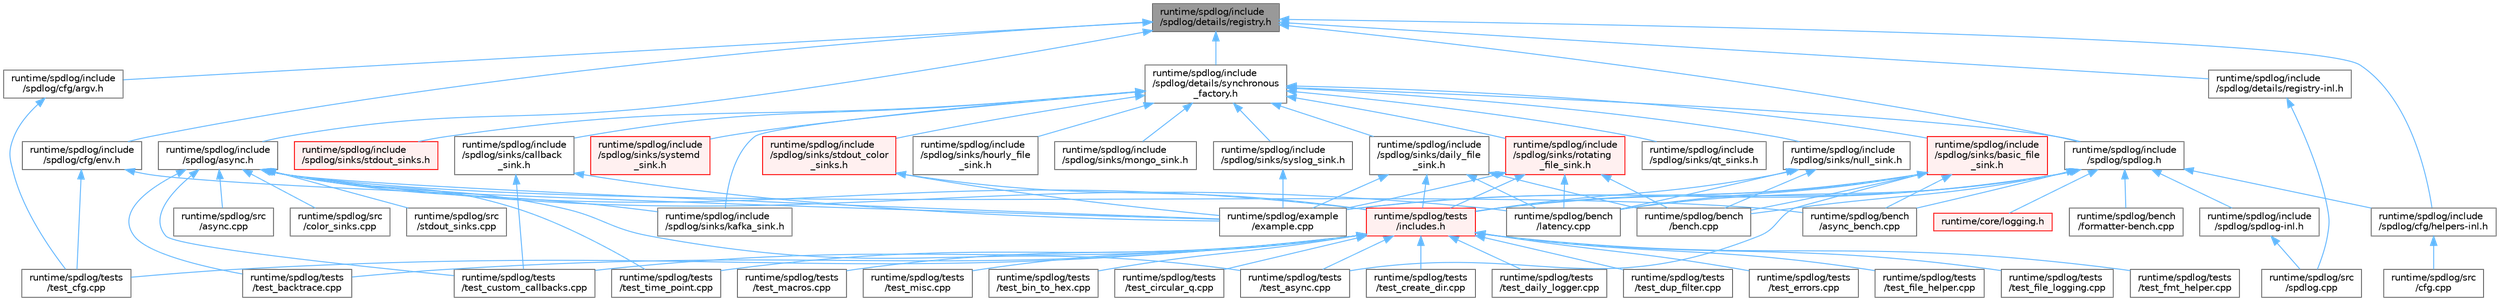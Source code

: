 digraph "runtime/spdlog/include/spdlog/details/registry.h"
{
 // LATEX_PDF_SIZE
  bgcolor="transparent";
  edge [fontname=Helvetica,fontsize=10,labelfontname=Helvetica,labelfontsize=10];
  node [fontname=Helvetica,fontsize=10,shape=box,height=0.2,width=0.4];
  Node1 [id="Node000001",label="runtime/spdlog/include\l/spdlog/details/registry.h",height=0.2,width=0.4,color="gray40", fillcolor="grey60", style="filled", fontcolor="black",tooltip=" "];
  Node1 -> Node2 [id="edge87_Node000001_Node000002",dir="back",color="steelblue1",style="solid",tooltip=" "];
  Node2 [id="Node000002",label="runtime/spdlog/include\l/spdlog/async.h",height=0.2,width=0.4,color="grey40", fillcolor="white", style="filled",URL="$async_8h.html",tooltip=" "];
  Node2 -> Node3 [id="edge88_Node000002_Node000003",dir="back",color="steelblue1",style="solid",tooltip=" "];
  Node3 [id="Node000003",label="runtime/spdlog/bench\l/async_bench.cpp",height=0.2,width=0.4,color="grey40", fillcolor="white", style="filled",URL="$async__bench_8cpp.html",tooltip=" "];
  Node2 -> Node4 [id="edge89_Node000002_Node000004",dir="back",color="steelblue1",style="solid",tooltip=" "];
  Node4 [id="Node000004",label="runtime/spdlog/bench\l/latency.cpp",height=0.2,width=0.4,color="grey40", fillcolor="white", style="filled",URL="$latency_8cpp.html",tooltip=" "];
  Node2 -> Node5 [id="edge90_Node000002_Node000005",dir="back",color="steelblue1",style="solid",tooltip=" "];
  Node5 [id="Node000005",label="runtime/spdlog/example\l/example.cpp",height=0.2,width=0.4,color="grey40", fillcolor="white", style="filled",URL="$example_8cpp.html",tooltip=" "];
  Node2 -> Node6 [id="edge91_Node000002_Node000006",dir="back",color="steelblue1",style="solid",tooltip=" "];
  Node6 [id="Node000006",label="runtime/spdlog/include\l/spdlog/sinks/kafka_sink.h",height=0.2,width=0.4,color="grey40", fillcolor="white", style="filled",URL="$kafka__sink_8h.html",tooltip=" "];
  Node2 -> Node7 [id="edge92_Node000002_Node000007",dir="back",color="steelblue1",style="solid",tooltip=" "];
  Node7 [id="Node000007",label="runtime/spdlog/src\l/async.cpp",height=0.2,width=0.4,color="grey40", fillcolor="white", style="filled",URL="$async_8cpp.html",tooltip=" "];
  Node2 -> Node8 [id="edge93_Node000002_Node000008",dir="back",color="steelblue1",style="solid",tooltip=" "];
  Node8 [id="Node000008",label="runtime/spdlog/src\l/color_sinks.cpp",height=0.2,width=0.4,color="grey40", fillcolor="white", style="filled",URL="$color__sinks_8cpp.html",tooltip=" "];
  Node2 -> Node9 [id="edge94_Node000002_Node000009",dir="back",color="steelblue1",style="solid",tooltip=" "];
  Node9 [id="Node000009",label="runtime/spdlog/src\l/stdout_sinks.cpp",height=0.2,width=0.4,color="grey40", fillcolor="white", style="filled",URL="$stdout__sinks_8cpp.html",tooltip=" "];
  Node2 -> Node10 [id="edge95_Node000002_Node000010",dir="back",color="steelblue1",style="solid",tooltip=" "];
  Node10 [id="Node000010",label="runtime/spdlog/tests\l/includes.h",height=0.2,width=0.4,color="red", fillcolor="#FFF0F0", style="filled",URL="$includes_8h.html",tooltip=" "];
  Node10 -> Node11 [id="edge96_Node000010_Node000011",dir="back",color="steelblue1",style="solid",tooltip=" "];
  Node11 [id="Node000011",label="runtime/spdlog/tests\l/test_async.cpp",height=0.2,width=0.4,color="grey40", fillcolor="white", style="filled",URL="$test__async_8cpp.html",tooltip=" "];
  Node10 -> Node12 [id="edge97_Node000010_Node000012",dir="back",color="steelblue1",style="solid",tooltip=" "];
  Node12 [id="Node000012",label="runtime/spdlog/tests\l/test_backtrace.cpp",height=0.2,width=0.4,color="grey40", fillcolor="white", style="filled",URL="$test__backtrace_8cpp.html",tooltip=" "];
  Node10 -> Node13 [id="edge98_Node000010_Node000013",dir="back",color="steelblue1",style="solid",tooltip=" "];
  Node13 [id="Node000013",label="runtime/spdlog/tests\l/test_bin_to_hex.cpp",height=0.2,width=0.4,color="grey40", fillcolor="white", style="filled",URL="$test__bin__to__hex_8cpp.html",tooltip=" "];
  Node10 -> Node14 [id="edge99_Node000010_Node000014",dir="back",color="steelblue1",style="solid",tooltip=" "];
  Node14 [id="Node000014",label="runtime/spdlog/tests\l/test_cfg.cpp",height=0.2,width=0.4,color="grey40", fillcolor="white", style="filled",URL="$test__cfg_8cpp.html",tooltip=" "];
  Node10 -> Node15 [id="edge100_Node000010_Node000015",dir="back",color="steelblue1",style="solid",tooltip=" "];
  Node15 [id="Node000015",label="runtime/spdlog/tests\l/test_circular_q.cpp",height=0.2,width=0.4,color="grey40", fillcolor="white", style="filled",URL="$test__circular__q_8cpp.html",tooltip=" "];
  Node10 -> Node16 [id="edge101_Node000010_Node000016",dir="back",color="steelblue1",style="solid",tooltip=" "];
  Node16 [id="Node000016",label="runtime/spdlog/tests\l/test_create_dir.cpp",height=0.2,width=0.4,color="grey40", fillcolor="white", style="filled",URL="$test__create__dir_8cpp.html",tooltip=" "];
  Node10 -> Node17 [id="edge102_Node000010_Node000017",dir="back",color="steelblue1",style="solid",tooltip=" "];
  Node17 [id="Node000017",label="runtime/spdlog/tests\l/test_custom_callbacks.cpp",height=0.2,width=0.4,color="grey40", fillcolor="white", style="filled",URL="$test__custom__callbacks_8cpp.html",tooltip=" "];
  Node10 -> Node18 [id="edge103_Node000010_Node000018",dir="back",color="steelblue1",style="solid",tooltip=" "];
  Node18 [id="Node000018",label="runtime/spdlog/tests\l/test_daily_logger.cpp",height=0.2,width=0.4,color="grey40", fillcolor="white", style="filled",URL="$test__daily__logger_8cpp.html",tooltip=" "];
  Node10 -> Node19 [id="edge104_Node000010_Node000019",dir="back",color="steelblue1",style="solid",tooltip=" "];
  Node19 [id="Node000019",label="runtime/spdlog/tests\l/test_dup_filter.cpp",height=0.2,width=0.4,color="grey40", fillcolor="white", style="filled",URL="$test__dup__filter_8cpp.html",tooltip=" "];
  Node10 -> Node20 [id="edge105_Node000010_Node000020",dir="back",color="steelblue1",style="solid",tooltip=" "];
  Node20 [id="Node000020",label="runtime/spdlog/tests\l/test_errors.cpp",height=0.2,width=0.4,color="grey40", fillcolor="white", style="filled",URL="$test__errors_8cpp.html",tooltip=" "];
  Node10 -> Node21 [id="edge106_Node000010_Node000021",dir="back",color="steelblue1",style="solid",tooltip=" "];
  Node21 [id="Node000021",label="runtime/spdlog/tests\l/test_file_helper.cpp",height=0.2,width=0.4,color="grey40", fillcolor="white", style="filled",URL="$test__file__helper_8cpp.html",tooltip=" "];
  Node10 -> Node22 [id="edge107_Node000010_Node000022",dir="back",color="steelblue1",style="solid",tooltip=" "];
  Node22 [id="Node000022",label="runtime/spdlog/tests\l/test_file_logging.cpp",height=0.2,width=0.4,color="grey40", fillcolor="white", style="filled",URL="$test__file__logging_8cpp.html",tooltip=" "];
  Node10 -> Node23 [id="edge108_Node000010_Node000023",dir="back",color="steelblue1",style="solid",tooltip=" "];
  Node23 [id="Node000023",label="runtime/spdlog/tests\l/test_fmt_helper.cpp",height=0.2,width=0.4,color="grey40", fillcolor="white", style="filled",URL="$test__fmt__helper_8cpp.html",tooltip=" "];
  Node10 -> Node24 [id="edge109_Node000010_Node000024",dir="back",color="steelblue1",style="solid",tooltip=" "];
  Node24 [id="Node000024",label="runtime/spdlog/tests\l/test_macros.cpp",height=0.2,width=0.4,color="grey40", fillcolor="white", style="filled",URL="$test__macros_8cpp.html",tooltip=" "];
  Node10 -> Node25 [id="edge110_Node000010_Node000025",dir="back",color="steelblue1",style="solid",tooltip=" "];
  Node25 [id="Node000025",label="runtime/spdlog/tests\l/test_misc.cpp",height=0.2,width=0.4,color="grey40", fillcolor="white", style="filled",URL="$test__misc_8cpp.html",tooltip=" "];
  Node10 -> Node32 [id="edge111_Node000010_Node000032",dir="back",color="steelblue1",style="solid",tooltip=" "];
  Node32 [id="Node000032",label="runtime/spdlog/tests\l/test_time_point.cpp",height=0.2,width=0.4,color="grey40", fillcolor="white", style="filled",URL="$test__time__point_8cpp.html",tooltip=" "];
  Node2 -> Node11 [id="edge112_Node000002_Node000011",dir="back",color="steelblue1",style="solid",tooltip=" "];
  Node2 -> Node12 [id="edge113_Node000002_Node000012",dir="back",color="steelblue1",style="solid",tooltip=" "];
  Node2 -> Node17 [id="edge114_Node000002_Node000017",dir="back",color="steelblue1",style="solid",tooltip=" "];
  Node2 -> Node32 [id="edge115_Node000002_Node000032",dir="back",color="steelblue1",style="solid",tooltip=" "];
  Node1 -> Node34 [id="edge116_Node000001_Node000034",dir="back",color="steelblue1",style="solid",tooltip=" "];
  Node34 [id="Node000034",label="runtime/spdlog/include\l/spdlog/cfg/argv.h",height=0.2,width=0.4,color="grey40", fillcolor="white", style="filled",URL="$argv_8h.html",tooltip=" "];
  Node34 -> Node14 [id="edge117_Node000034_Node000014",dir="back",color="steelblue1",style="solid",tooltip=" "];
  Node1 -> Node35 [id="edge118_Node000001_Node000035",dir="back",color="steelblue1",style="solid",tooltip=" "];
  Node35 [id="Node000035",label="runtime/spdlog/include\l/spdlog/cfg/env.h",height=0.2,width=0.4,color="grey40", fillcolor="white", style="filled",URL="$env_8h.html",tooltip=" "];
  Node35 -> Node5 [id="edge119_Node000035_Node000005",dir="back",color="steelblue1",style="solid",tooltip=" "];
  Node35 -> Node14 [id="edge120_Node000035_Node000014",dir="back",color="steelblue1",style="solid",tooltip=" "];
  Node1 -> Node36 [id="edge121_Node000001_Node000036",dir="back",color="steelblue1",style="solid",tooltip=" "];
  Node36 [id="Node000036",label="runtime/spdlog/include\l/spdlog/cfg/helpers-inl.h",height=0.2,width=0.4,color="grey40", fillcolor="white", style="filled",URL="$helpers-inl_8h.html",tooltip=" "];
  Node36 -> Node37 [id="edge122_Node000036_Node000037",dir="back",color="steelblue1",style="solid",tooltip=" "];
  Node37 [id="Node000037",label="runtime/spdlog/src\l/cfg.cpp",height=0.2,width=0.4,color="grey40", fillcolor="white", style="filled",URL="$cfg_8cpp.html",tooltip=" "];
  Node1 -> Node38 [id="edge123_Node000001_Node000038",dir="back",color="steelblue1",style="solid",tooltip=" "];
  Node38 [id="Node000038",label="runtime/spdlog/include\l/spdlog/details/registry-inl.h",height=0.2,width=0.4,color="grey40", fillcolor="white", style="filled",URL="$registry-inl_8h.html",tooltip=" "];
  Node38 -> Node39 [id="edge124_Node000038_Node000039",dir="back",color="steelblue1",style="solid",tooltip=" "];
  Node39 [id="Node000039",label="runtime/spdlog/src\l/spdlog.cpp",height=0.2,width=0.4,color="grey40", fillcolor="white", style="filled",URL="$spdlog_8cpp.html",tooltip=" "];
  Node1 -> Node40 [id="edge125_Node000001_Node000040",dir="back",color="steelblue1",style="solid",tooltip=" "];
  Node40 [id="Node000040",label="runtime/spdlog/include\l/spdlog/details/synchronous\l_factory.h",height=0.2,width=0.4,color="grey40", fillcolor="white", style="filled",URL="$synchronous__factory_8h.html",tooltip=" "];
  Node40 -> Node41 [id="edge126_Node000040_Node000041",dir="back",color="steelblue1",style="solid",tooltip=" "];
  Node41 [id="Node000041",label="runtime/spdlog/include\l/spdlog/sinks/basic_file\l_sink.h",height=0.2,width=0.4,color="red", fillcolor="#FFF0F0", style="filled",URL="$basic__file__sink_8h.html",tooltip=" "];
  Node41 -> Node3 [id="edge127_Node000041_Node000003",dir="back",color="steelblue1",style="solid",tooltip=" "];
  Node41 -> Node42 [id="edge128_Node000041_Node000042",dir="back",color="steelblue1",style="solid",tooltip=" "];
  Node42 [id="Node000042",label="runtime/spdlog/bench\l/bench.cpp",height=0.2,width=0.4,color="grey40", fillcolor="white", style="filled",URL="$bench_8cpp.html",tooltip=" "];
  Node41 -> Node4 [id="edge129_Node000041_Node000004",dir="back",color="steelblue1",style="solid",tooltip=" "];
  Node41 -> Node5 [id="edge130_Node000041_Node000005",dir="back",color="steelblue1",style="solid",tooltip=" "];
  Node41 -> Node10 [id="edge131_Node000041_Node000010",dir="back",color="steelblue1",style="solid",tooltip=" "];
  Node41 -> Node11 [id="edge132_Node000041_Node000011",dir="back",color="steelblue1",style="solid",tooltip=" "];
  Node40 -> Node45 [id="edge133_Node000040_Node000045",dir="back",color="steelblue1",style="solid",tooltip=" "];
  Node45 [id="Node000045",label="runtime/spdlog/include\l/spdlog/sinks/callback\l_sink.h",height=0.2,width=0.4,color="grey40", fillcolor="white", style="filled",URL="$callback__sink_8h.html",tooltip=" "];
  Node45 -> Node5 [id="edge134_Node000045_Node000005",dir="back",color="steelblue1",style="solid",tooltip=" "];
  Node45 -> Node17 [id="edge135_Node000045_Node000017",dir="back",color="steelblue1",style="solid",tooltip=" "];
  Node40 -> Node46 [id="edge136_Node000040_Node000046",dir="back",color="steelblue1",style="solid",tooltip=" "];
  Node46 [id="Node000046",label="runtime/spdlog/include\l/spdlog/sinks/daily_file\l_sink.h",height=0.2,width=0.4,color="grey40", fillcolor="white", style="filled",URL="$daily__file__sink_8h.html",tooltip=" "];
  Node46 -> Node42 [id="edge137_Node000046_Node000042",dir="back",color="steelblue1",style="solid",tooltip=" "];
  Node46 -> Node4 [id="edge138_Node000046_Node000004",dir="back",color="steelblue1",style="solid",tooltip=" "];
  Node46 -> Node5 [id="edge139_Node000046_Node000005",dir="back",color="steelblue1",style="solid",tooltip=" "];
  Node46 -> Node10 [id="edge140_Node000046_Node000010",dir="back",color="steelblue1",style="solid",tooltip=" "];
  Node40 -> Node47 [id="edge141_Node000040_Node000047",dir="back",color="steelblue1",style="solid",tooltip=" "];
  Node47 [id="Node000047",label="runtime/spdlog/include\l/spdlog/sinks/hourly_file\l_sink.h",height=0.2,width=0.4,color="grey40", fillcolor="white", style="filled",URL="$hourly__file__sink_8h.html",tooltip=" "];
  Node40 -> Node6 [id="edge142_Node000040_Node000006",dir="back",color="steelblue1",style="solid",tooltip=" "];
  Node40 -> Node48 [id="edge143_Node000040_Node000048",dir="back",color="steelblue1",style="solid",tooltip=" "];
  Node48 [id="Node000048",label="runtime/spdlog/include\l/spdlog/sinks/mongo_sink.h",height=0.2,width=0.4,color="grey40", fillcolor="white", style="filled",URL="$mongo__sink_8h.html",tooltip=" "];
  Node40 -> Node49 [id="edge144_Node000040_Node000049",dir="back",color="steelblue1",style="solid",tooltip=" "];
  Node49 [id="Node000049",label="runtime/spdlog/include\l/spdlog/sinks/null_sink.h",height=0.2,width=0.4,color="grey40", fillcolor="white", style="filled",URL="$null__sink_8h.html",tooltip=" "];
  Node49 -> Node42 [id="edge145_Node000049_Node000042",dir="back",color="steelblue1",style="solid",tooltip=" "];
  Node49 -> Node4 [id="edge146_Node000049_Node000004",dir="back",color="steelblue1",style="solid",tooltip=" "];
  Node49 -> Node10 [id="edge147_Node000049_Node000010",dir="back",color="steelblue1",style="solid",tooltip=" "];
  Node40 -> Node50 [id="edge148_Node000040_Node000050",dir="back",color="steelblue1",style="solid",tooltip=" "];
  Node50 [id="Node000050",label="runtime/spdlog/include\l/spdlog/sinks/qt_sinks.h",height=0.2,width=0.4,color="grey40", fillcolor="white", style="filled",URL="$qt__sinks_8h.html",tooltip=" "];
  Node40 -> Node51 [id="edge149_Node000040_Node000051",dir="back",color="steelblue1",style="solid",tooltip=" "];
  Node51 [id="Node000051",label="runtime/spdlog/include\l/spdlog/sinks/rotating\l_file_sink.h",height=0.2,width=0.4,color="red", fillcolor="#FFF0F0", style="filled",URL="$rotating__file__sink_8h.html",tooltip=" "];
  Node51 -> Node42 [id="edge150_Node000051_Node000042",dir="back",color="steelblue1",style="solid",tooltip=" "];
  Node51 -> Node4 [id="edge151_Node000051_Node000004",dir="back",color="steelblue1",style="solid",tooltip=" "];
  Node51 -> Node5 [id="edge152_Node000051_Node000005",dir="back",color="steelblue1",style="solid",tooltip=" "];
  Node51 -> Node10 [id="edge153_Node000051_Node000010",dir="back",color="steelblue1",style="solid",tooltip=" "];
  Node40 -> Node53 [id="edge154_Node000040_Node000053",dir="back",color="steelblue1",style="solid",tooltip=" "];
  Node53 [id="Node000053",label="runtime/spdlog/include\l/spdlog/sinks/stdout_color\l_sinks.h",height=0.2,width=0.4,color="red", fillcolor="#FFF0F0", style="filled",URL="$stdout__color__sinks_8h.html",tooltip=" "];
  Node53 -> Node5 [id="edge155_Node000053_Node000005",dir="back",color="steelblue1",style="solid",tooltip=" "];
  Node53 -> Node10 [id="edge156_Node000053_Node000010",dir="back",color="steelblue1",style="solid",tooltip=" "];
  Node40 -> Node56 [id="edge157_Node000040_Node000056",dir="back",color="steelblue1",style="solid",tooltip=" "];
  Node56 [id="Node000056",label="runtime/spdlog/include\l/spdlog/sinks/stdout_sinks.h",height=0.2,width=0.4,color="red", fillcolor="#FFF0F0", style="filled",URL="$stdout__sinks_8h.html",tooltip=" "];
  Node40 -> Node58 [id="edge158_Node000040_Node000058",dir="back",color="steelblue1",style="solid",tooltip=" "];
  Node58 [id="Node000058",label="runtime/spdlog/include\l/spdlog/sinks/syslog_sink.h",height=0.2,width=0.4,color="grey40", fillcolor="white", style="filled",URL="$syslog__sink_8h.html",tooltip=" "];
  Node58 -> Node5 [id="edge159_Node000058_Node000005",dir="back",color="steelblue1",style="solid",tooltip=" "];
  Node40 -> Node59 [id="edge160_Node000040_Node000059",dir="back",color="steelblue1",style="solid",tooltip=" "];
  Node59 [id="Node000059",label="runtime/spdlog/include\l/spdlog/sinks/systemd\l_sink.h",height=0.2,width=0.4,color="red", fillcolor="#FFF0F0", style="filled",URL="$systemd__sink_8h.html",tooltip=" "];
  Node40 -> Node60 [id="edge161_Node000040_Node000060",dir="back",color="steelblue1",style="solid",tooltip=" "];
  Node60 [id="Node000060",label="runtime/spdlog/include\l/spdlog/spdlog.h",height=0.2,width=0.4,color="grey40", fillcolor="white", style="filled",URL="$spdlog_8h.html",tooltip=" "];
  Node60 -> Node61 [id="edge162_Node000060_Node000061",dir="back",color="steelblue1",style="solid",tooltip=" "];
  Node61 [id="Node000061",label="runtime/core/logging.h",height=0.2,width=0.4,color="red", fillcolor="#FFF0F0", style="filled",URL="$logging_8h.html",tooltip=" "];
  Node60 -> Node3 [id="edge163_Node000060_Node000003",dir="back",color="steelblue1",style="solid",tooltip=" "];
  Node60 -> Node42 [id="edge164_Node000060_Node000042",dir="back",color="steelblue1",style="solid",tooltip=" "];
  Node60 -> Node74 [id="edge165_Node000060_Node000074",dir="back",color="steelblue1",style="solid",tooltip=" "];
  Node74 [id="Node000074",label="runtime/spdlog/bench\l/formatter-bench.cpp",height=0.2,width=0.4,color="grey40", fillcolor="white", style="filled",URL="$formatter-bench_8cpp.html",tooltip=" "];
  Node60 -> Node4 [id="edge166_Node000060_Node000004",dir="back",color="steelblue1",style="solid",tooltip=" "];
  Node60 -> Node5 [id="edge167_Node000060_Node000005",dir="back",color="steelblue1",style="solid",tooltip=" "];
  Node60 -> Node36 [id="edge168_Node000060_Node000036",dir="back",color="steelblue1",style="solid",tooltip=" "];
  Node60 -> Node75 [id="edge169_Node000060_Node000075",dir="back",color="steelblue1",style="solid",tooltip=" "];
  Node75 [id="Node000075",label="runtime/spdlog/include\l/spdlog/spdlog-inl.h",height=0.2,width=0.4,color="grey40", fillcolor="white", style="filled",URL="$spdlog-inl_8h.html",tooltip=" "];
  Node75 -> Node39 [id="edge170_Node000075_Node000039",dir="back",color="steelblue1",style="solid",tooltip=" "];
  Node60 -> Node10 [id="edge171_Node000060_Node000010",dir="back",color="steelblue1",style="solid",tooltip=" "];
  Node1 -> Node60 [id="edge172_Node000001_Node000060",dir="back",color="steelblue1",style="solid",tooltip=" "];
}
